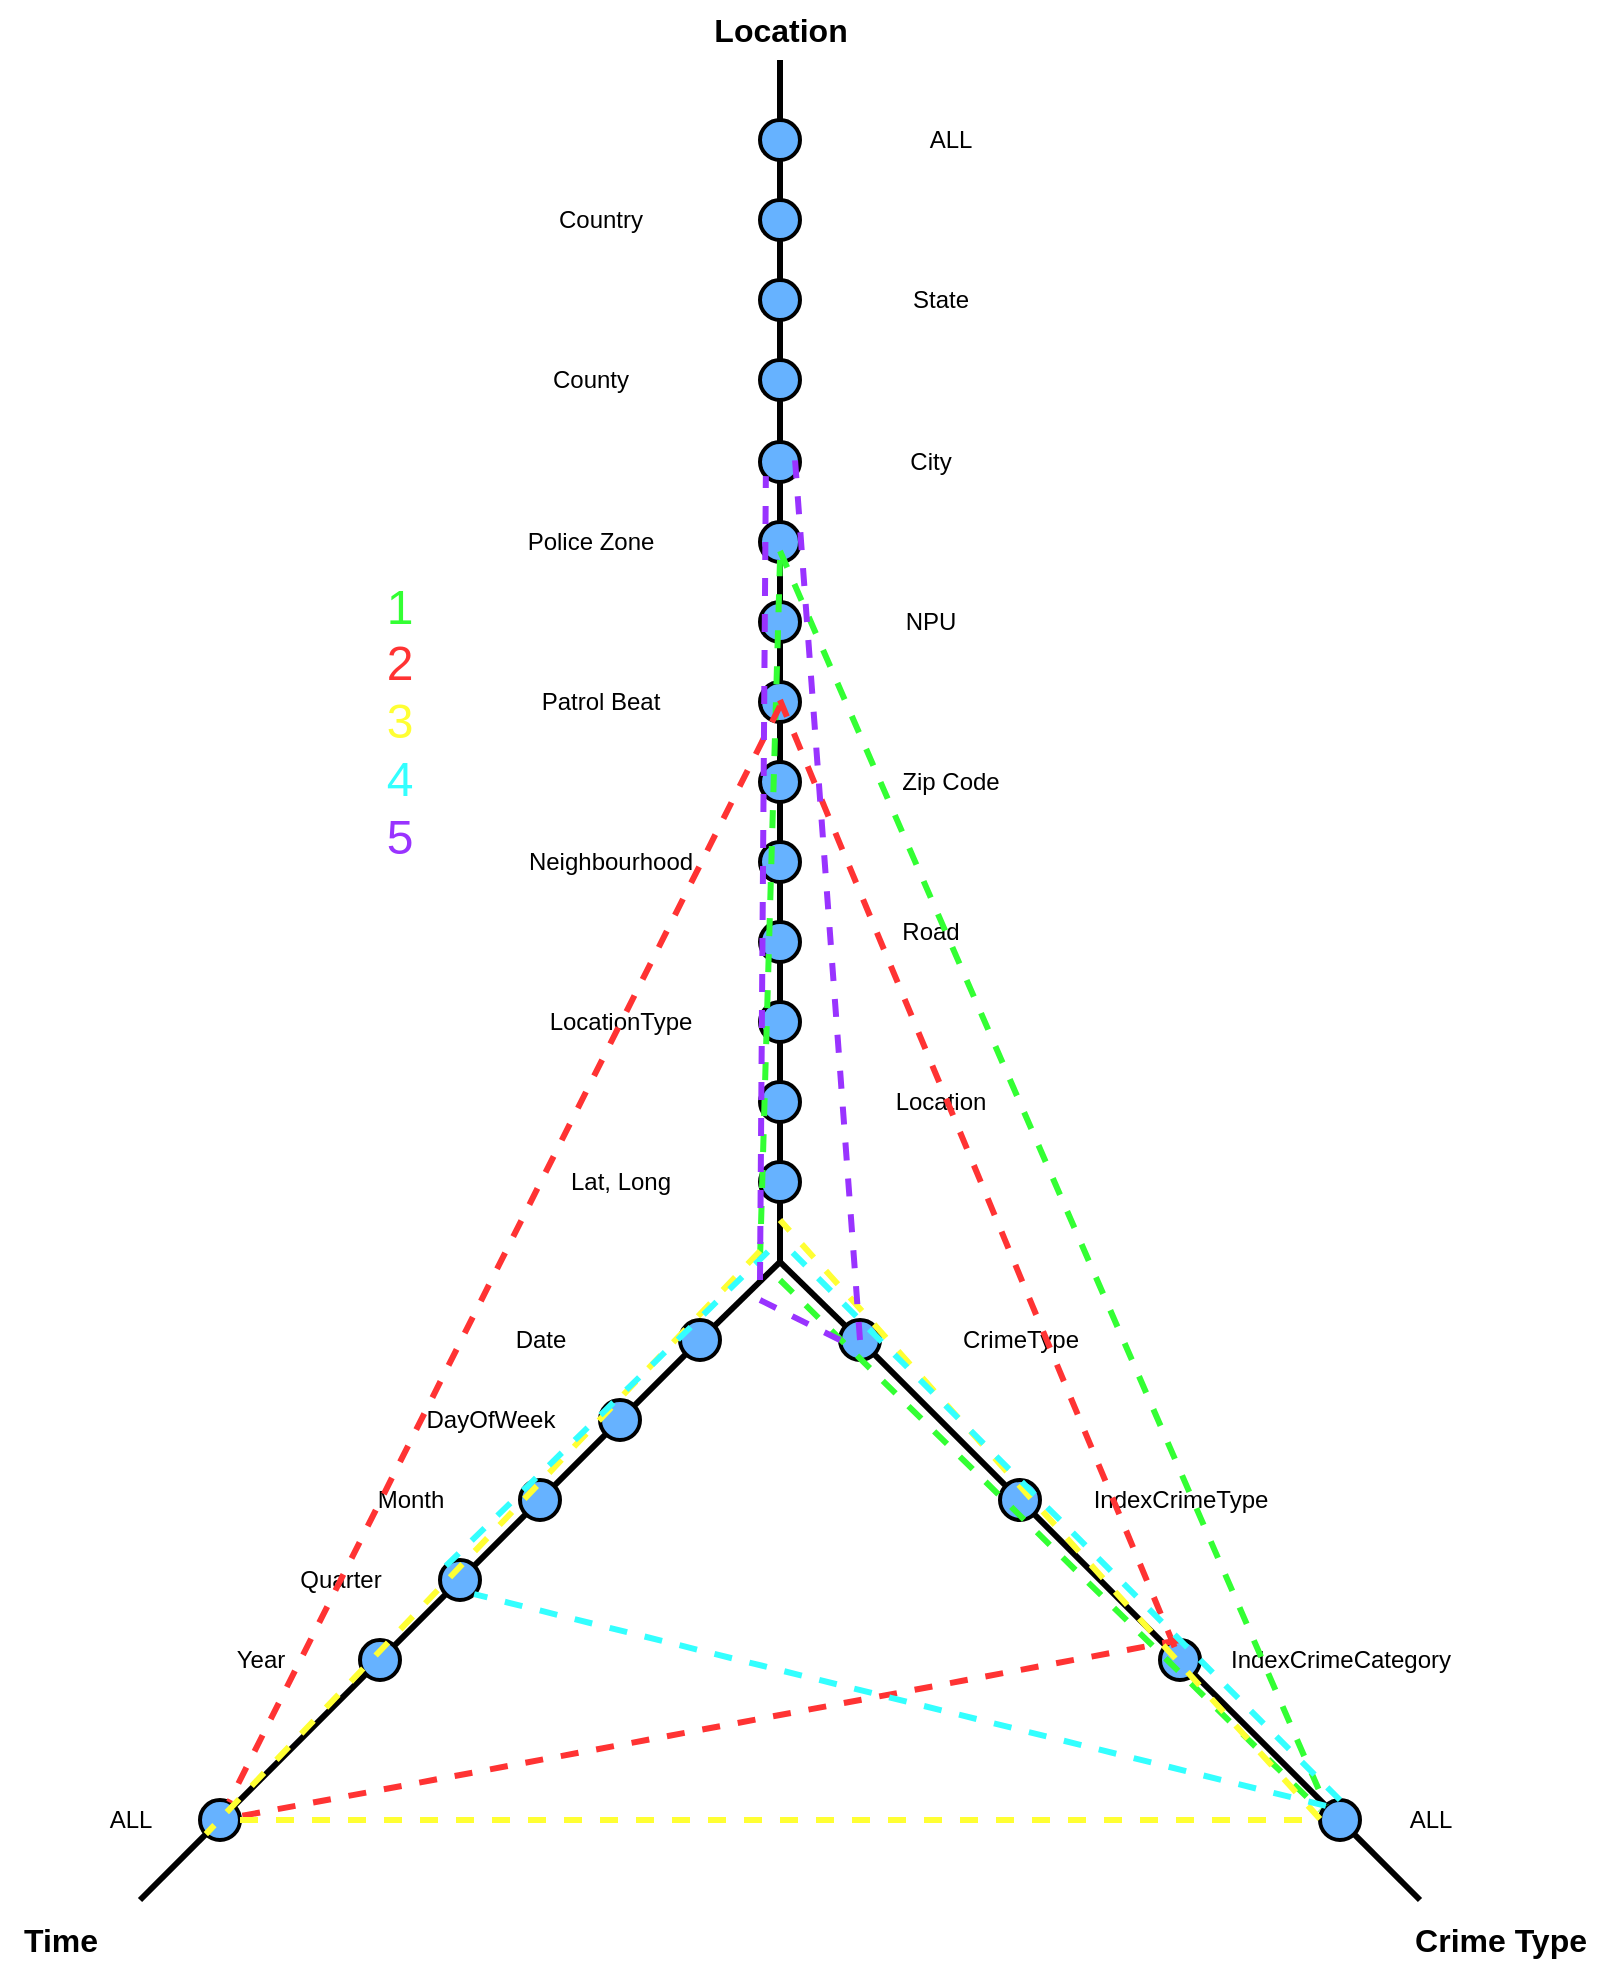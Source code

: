 <mxfile version="21.1.8" type="device">
  <diagram name="Page-1" id="-0K0fuSggcLzKcc7sNIS">
    <mxGraphModel dx="1434" dy="707" grid="1" gridSize="10" guides="1" tooltips="1" connect="1" arrows="1" fold="1" page="1" pageScale="1" pageWidth="850" pageHeight="1100" math="0" shadow="0">
      <root>
        <mxCell id="0" />
        <mxCell id="1" parent="0" />
        <mxCell id="j_SpmWhgk5WJetYd-jSJ-1" value="" style="endArrow=none;html=1;rounded=0;strokeWidth=3;" parent="1" source="lLyF7Y7iA03ba4o-efZi-3" edge="1">
          <mxGeometry width="50" height="50" relative="1" as="geometry">
            <mxPoint x="400" y="641" as="sourcePoint" />
            <mxPoint x="400" y="40" as="targetPoint" />
          </mxGeometry>
        </mxCell>
        <mxCell id="j_SpmWhgk5WJetYd-jSJ-2" value="" style="endArrow=none;html=1;rounded=0;strokeWidth=3;" parent="1" source="j_SpmWhgk5WJetYd-jSJ-35" edge="1">
          <mxGeometry width="50" height="50" relative="1" as="geometry">
            <mxPoint x="400" y="641" as="sourcePoint" />
            <mxPoint x="720" y="960" as="targetPoint" />
          </mxGeometry>
        </mxCell>
        <mxCell id="j_SpmWhgk5WJetYd-jSJ-3" value="" style="endArrow=none;html=1;rounded=0;strokeWidth=3;" parent="1" source="j_SpmWhgk5WJetYd-jSJ-49" edge="1">
          <mxGeometry width="50" height="50" relative="1" as="geometry">
            <mxPoint x="400" y="641" as="sourcePoint" />
            <mxPoint x="80" y="960" as="targetPoint" />
          </mxGeometry>
        </mxCell>
        <mxCell id="j_SpmWhgk5WJetYd-jSJ-30" value="" style="endArrow=none;html=1;rounded=0;strokeWidth=3;" parent="1" target="j_SpmWhgk5WJetYd-jSJ-20" edge="1">
          <mxGeometry width="50" height="50" relative="1" as="geometry">
            <mxPoint x="400" y="641" as="sourcePoint" />
            <mxPoint x="720" y="960" as="targetPoint" />
          </mxGeometry>
        </mxCell>
        <mxCell id="j_SpmWhgk5WJetYd-jSJ-20" value="" style="ellipse;whiteSpace=wrap;html=1;aspect=fixed;fillColor=#66B2FF;strokeWidth=2;direction=west;" parent="1" vertex="1">
          <mxGeometry x="430" y="670" width="20" height="20" as="geometry" />
        </mxCell>
        <mxCell id="j_SpmWhgk5WJetYd-jSJ-32" value="" style="endArrow=none;html=1;rounded=0;strokeWidth=3;" parent="1" source="j_SpmWhgk5WJetYd-jSJ-20" target="j_SpmWhgk5WJetYd-jSJ-31" edge="1">
          <mxGeometry width="50" height="50" relative="1" as="geometry">
            <mxPoint x="447" y="687" as="sourcePoint" />
            <mxPoint x="720" y="960" as="targetPoint" />
          </mxGeometry>
        </mxCell>
        <mxCell id="j_SpmWhgk5WJetYd-jSJ-31" value="" style="ellipse;whiteSpace=wrap;html=1;aspect=fixed;fillColor=#66B2FF;strokeWidth=2;direction=west;" parent="1" vertex="1">
          <mxGeometry x="510" y="750" width="20" height="20" as="geometry" />
        </mxCell>
        <mxCell id="j_SpmWhgk5WJetYd-jSJ-34" value="" style="endArrow=none;html=1;rounded=0;strokeWidth=3;" parent="1" source="j_SpmWhgk5WJetYd-jSJ-31" target="j_SpmWhgk5WJetYd-jSJ-33" edge="1">
          <mxGeometry width="50" height="50" relative="1" as="geometry">
            <mxPoint x="527" y="767" as="sourcePoint" />
            <mxPoint x="720" y="960" as="targetPoint" />
          </mxGeometry>
        </mxCell>
        <mxCell id="j_SpmWhgk5WJetYd-jSJ-33" value="" style="ellipse;whiteSpace=wrap;html=1;aspect=fixed;fillColor=#66B2FF;strokeWidth=2;direction=west;" parent="1" vertex="1">
          <mxGeometry x="590" y="830" width="20" height="20" as="geometry" />
        </mxCell>
        <mxCell id="j_SpmWhgk5WJetYd-jSJ-38" value="" style="endArrow=none;html=1;rounded=0;strokeWidth=3;" parent="1" source="j_SpmWhgk5WJetYd-jSJ-33" target="j_SpmWhgk5WJetYd-jSJ-35" edge="1">
          <mxGeometry width="50" height="50" relative="1" as="geometry">
            <mxPoint x="607" y="847" as="sourcePoint" />
            <mxPoint x="720" y="960" as="targetPoint" />
          </mxGeometry>
        </mxCell>
        <mxCell id="j_SpmWhgk5WJetYd-jSJ-35" value="" style="ellipse;whiteSpace=wrap;html=1;aspect=fixed;fillColor=#66B2FF;strokeWidth=2;direction=west;" parent="1" vertex="1">
          <mxGeometry x="670" y="910" width="20" height="20" as="geometry" />
        </mxCell>
        <mxCell id="j_SpmWhgk5WJetYd-jSJ-40" value="" style="endArrow=none;html=1;rounded=0;strokeWidth=3;" parent="1" target="j_SpmWhgk5WJetYd-jSJ-39" edge="1">
          <mxGeometry width="50" height="50" relative="1" as="geometry">
            <mxPoint x="400" y="641" as="sourcePoint" />
            <mxPoint x="80" y="960" as="targetPoint" />
          </mxGeometry>
        </mxCell>
        <mxCell id="j_SpmWhgk5WJetYd-jSJ-39" value="" style="ellipse;whiteSpace=wrap;html=1;aspect=fixed;fillColor=#66B2FF;strokeWidth=2;direction=west;" parent="1" vertex="1">
          <mxGeometry x="350" y="670" width="20" height="20" as="geometry" />
        </mxCell>
        <mxCell id="j_SpmWhgk5WJetYd-jSJ-42" value="" style="endArrow=none;html=1;rounded=0;strokeWidth=3;" parent="1" source="j_SpmWhgk5WJetYd-jSJ-45" target="j_SpmWhgk5WJetYd-jSJ-41" edge="1">
          <mxGeometry width="50" height="50" relative="1" as="geometry">
            <mxPoint x="353" y="687" as="sourcePoint" />
            <mxPoint x="80" y="960" as="targetPoint" />
          </mxGeometry>
        </mxCell>
        <mxCell id="j_SpmWhgk5WJetYd-jSJ-41" value="" style="ellipse;whiteSpace=wrap;html=1;aspect=fixed;fillColor=#66B2FF;strokeWidth=2;direction=west;" parent="1" vertex="1">
          <mxGeometry x="270" y="750" width="20" height="20" as="geometry" />
        </mxCell>
        <mxCell id="j_SpmWhgk5WJetYd-jSJ-44" value="" style="endArrow=none;html=1;rounded=0;strokeWidth=3;" parent="1" source="j_SpmWhgk5WJetYd-jSJ-47" target="j_SpmWhgk5WJetYd-jSJ-43" edge="1">
          <mxGeometry width="50" height="50" relative="1" as="geometry">
            <mxPoint x="273" y="767" as="sourcePoint" />
            <mxPoint x="80" y="960" as="targetPoint" />
          </mxGeometry>
        </mxCell>
        <mxCell id="j_SpmWhgk5WJetYd-jSJ-43" value="" style="ellipse;whiteSpace=wrap;html=1;aspect=fixed;fillColor=#66B2FF;strokeWidth=2;direction=west;" parent="1" vertex="1">
          <mxGeometry x="190" y="830" width="20" height="20" as="geometry" />
        </mxCell>
        <mxCell id="j_SpmWhgk5WJetYd-jSJ-46" value="" style="endArrow=none;html=1;rounded=0;strokeWidth=3;" parent="1" source="j_SpmWhgk5WJetYd-jSJ-39" target="j_SpmWhgk5WJetYd-jSJ-45" edge="1">
          <mxGeometry width="50" height="50" relative="1" as="geometry">
            <mxPoint x="353" y="687" as="sourcePoint" />
            <mxPoint x="287" y="753" as="targetPoint" />
          </mxGeometry>
        </mxCell>
        <mxCell id="j_SpmWhgk5WJetYd-jSJ-45" value="" style="ellipse;whiteSpace=wrap;html=1;aspect=fixed;fillColor=#66B2FF;strokeWidth=2;direction=west;" parent="1" vertex="1">
          <mxGeometry x="310" y="710" width="20" height="20" as="geometry" />
        </mxCell>
        <mxCell id="j_SpmWhgk5WJetYd-jSJ-48" value="" style="endArrow=none;html=1;rounded=0;strokeWidth=3;" parent="1" source="j_SpmWhgk5WJetYd-jSJ-41" target="j_SpmWhgk5WJetYd-jSJ-47" edge="1">
          <mxGeometry width="50" height="50" relative="1" as="geometry">
            <mxPoint x="273" y="767" as="sourcePoint" />
            <mxPoint x="207" y="833" as="targetPoint" />
          </mxGeometry>
        </mxCell>
        <mxCell id="j_SpmWhgk5WJetYd-jSJ-47" value="" style="ellipse;whiteSpace=wrap;html=1;aspect=fixed;fillColor=#66B2FF;strokeWidth=2;direction=west;" parent="1" vertex="1">
          <mxGeometry x="230" y="790" width="20" height="20" as="geometry" />
        </mxCell>
        <mxCell id="j_SpmWhgk5WJetYd-jSJ-50" value="" style="endArrow=none;html=1;rounded=0;strokeWidth=3;" parent="1" source="j_SpmWhgk5WJetYd-jSJ-43" target="j_SpmWhgk5WJetYd-jSJ-49" edge="1">
          <mxGeometry width="50" height="50" relative="1" as="geometry">
            <mxPoint x="193" y="847" as="sourcePoint" />
            <mxPoint x="80" y="960" as="targetPoint" />
          </mxGeometry>
        </mxCell>
        <mxCell id="j_SpmWhgk5WJetYd-jSJ-49" value="" style="ellipse;whiteSpace=wrap;html=1;aspect=fixed;fillColor=#66B2FF;strokeWidth=2;direction=west;" parent="1" vertex="1">
          <mxGeometry x="110" y="910" width="20" height="20" as="geometry" />
        </mxCell>
        <mxCell id="j_SpmWhgk5WJetYd-jSJ-53" value="ALL" style="text;html=1;align=center;verticalAlign=middle;resizable=0;points=[];autosize=1;strokeColor=none;fillColor=none;" parent="1" vertex="1">
          <mxGeometry x="465" y="64.5" width="40" height="30" as="geometry" />
        </mxCell>
        <mxCell id="j_SpmWhgk5WJetYd-jSJ-54" value="Country" style="text;html=1;align=center;verticalAlign=middle;resizable=0;points=[];autosize=1;strokeColor=none;fillColor=none;" parent="1" vertex="1">
          <mxGeometry x="275" y="105" width="70" height="30" as="geometry" />
        </mxCell>
        <mxCell id="j_SpmWhgk5WJetYd-jSJ-55" value="State" style="text;html=1;align=center;verticalAlign=middle;resizable=0;points=[];autosize=1;strokeColor=none;fillColor=none;" parent="1" vertex="1">
          <mxGeometry x="455" y="144.5" width="50" height="30" as="geometry" />
        </mxCell>
        <mxCell id="j_SpmWhgk5WJetYd-jSJ-56" value="County" style="text;html=1;align=center;verticalAlign=middle;resizable=0;points=[];autosize=1;strokeColor=none;fillColor=none;" parent="1" vertex="1">
          <mxGeometry x="275" y="185" width="60" height="30" as="geometry" />
        </mxCell>
        <mxCell id="j_SpmWhgk5WJetYd-jSJ-57" value="City" style="text;html=1;align=center;verticalAlign=middle;resizable=0;points=[];autosize=1;strokeColor=none;fillColor=none;" parent="1" vertex="1">
          <mxGeometry x="455" y="225.5" width="40" height="30" as="geometry" />
        </mxCell>
        <mxCell id="j_SpmWhgk5WJetYd-jSJ-58" value="NPU" style="text;html=1;align=center;verticalAlign=middle;resizable=0;points=[];autosize=1;strokeColor=none;fillColor=none;" parent="1" vertex="1">
          <mxGeometry x="450" y="305.5" width="50" height="30" as="geometry" />
        </mxCell>
        <mxCell id="j_SpmWhgk5WJetYd-jSJ-59" value="Zip Code" style="text;html=1;align=center;verticalAlign=middle;resizable=0;points=[];autosize=1;strokeColor=none;fillColor=none;" parent="1" vertex="1">
          <mxGeometry x="450" y="386" width="70" height="30" as="geometry" />
        </mxCell>
        <mxCell id="j_SpmWhgk5WJetYd-jSJ-60" value="Neighbourhood" style="text;html=1;align=center;verticalAlign=middle;resizable=0;points=[];autosize=1;strokeColor=none;fillColor=none;" parent="1" vertex="1">
          <mxGeometry x="260" y="426" width="110" height="30" as="geometry" />
        </mxCell>
        <mxCell id="j_SpmWhgk5WJetYd-jSJ-61" value="LocationType" style="text;html=1;align=center;verticalAlign=middle;resizable=0;points=[];autosize=1;strokeColor=none;fillColor=none;" parent="1" vertex="1">
          <mxGeometry x="275" y="506" width="90" height="30" as="geometry" />
        </mxCell>
        <mxCell id="j_SpmWhgk5WJetYd-jSJ-62" value="Location" style="text;html=1;align=center;verticalAlign=middle;resizable=0;points=[];autosize=1;strokeColor=none;fillColor=none;" parent="1" vertex="1">
          <mxGeometry x="445" y="546" width="70" height="30" as="geometry" />
        </mxCell>
        <mxCell id="j_SpmWhgk5WJetYd-jSJ-63" value="Lat, Long" style="text;html=1;align=center;verticalAlign=middle;resizable=0;points=[];autosize=1;strokeColor=none;fillColor=none;" parent="1" vertex="1">
          <mxGeometry x="285" y="586" width="70" height="30" as="geometry" />
        </mxCell>
        <mxCell id="j_SpmWhgk5WJetYd-jSJ-64" value="&lt;font style=&quot;font-size: 16px;&quot;&gt;&lt;b&gt;Location&lt;/b&gt;&lt;/font&gt;" style="text;html=1;align=center;verticalAlign=middle;resizable=0;points=[];autosize=1;strokeColor=none;fillColor=none;" parent="1" vertex="1">
          <mxGeometry x="355" y="10" width="90" height="30" as="geometry" />
        </mxCell>
        <mxCell id="j_SpmWhgk5WJetYd-jSJ-66" value="" style="endArrow=none;html=1;rounded=0;strokeWidth=3;" parent="1" target="j_SpmWhgk5WJetYd-jSJ-65" edge="1">
          <mxGeometry width="50" height="50" relative="1" as="geometry">
            <mxPoint x="400" y="641" as="sourcePoint" />
            <mxPoint x="400" y="80" as="targetPoint" />
          </mxGeometry>
        </mxCell>
        <mxCell id="j_SpmWhgk5WJetYd-jSJ-65" value="" style="ellipse;whiteSpace=wrap;html=1;aspect=fixed;fillColor=#66B2FF;strokeWidth=2;" parent="1" vertex="1">
          <mxGeometry x="390" y="150" width="20" height="20" as="geometry" />
        </mxCell>
        <mxCell id="j_SpmWhgk5WJetYd-jSJ-68" value="" style="endArrow=none;html=1;rounded=0;strokeWidth=3;" parent="1" source="j_SpmWhgk5WJetYd-jSJ-65" target="j_SpmWhgk5WJetYd-jSJ-67" edge="1">
          <mxGeometry width="50" height="50" relative="1" as="geometry">
            <mxPoint x="400" y="150" as="sourcePoint" />
            <mxPoint x="400" y="80" as="targetPoint" />
          </mxGeometry>
        </mxCell>
        <mxCell id="j_SpmWhgk5WJetYd-jSJ-67" value="" style="ellipse;whiteSpace=wrap;html=1;aspect=fixed;fillColor=#66B2FF;strokeWidth=2;" parent="1" vertex="1">
          <mxGeometry x="390" y="110" width="20" height="20" as="geometry" />
        </mxCell>
        <mxCell id="j_SpmWhgk5WJetYd-jSJ-15" value="" style="ellipse;whiteSpace=wrap;html=1;aspect=fixed;fillColor=#66B2FF;strokeWidth=2;" parent="1" vertex="1">
          <mxGeometry x="390" y="190" width="20" height="20" as="geometry" />
        </mxCell>
        <mxCell id="j_SpmWhgk5WJetYd-jSJ-14" value="" style="ellipse;whiteSpace=wrap;html=1;aspect=fixed;fillColor=#66B2FF;strokeWidth=2;" parent="1" vertex="1">
          <mxGeometry x="390" y="231" width="20" height="20" as="geometry" />
        </mxCell>
        <mxCell id="j_SpmWhgk5WJetYd-jSJ-13" value="" style="ellipse;whiteSpace=wrap;html=1;aspect=fixed;fillColor=#66B2FF;strokeWidth=2;" parent="1" vertex="1">
          <mxGeometry x="390" y="271" width="20" height="20" as="geometry" />
        </mxCell>
        <mxCell id="j_SpmWhgk5WJetYd-jSJ-7" value="" style="ellipse;whiteSpace=wrap;html=1;aspect=fixed;fillColor=#66B2FF;strokeWidth=2;" parent="1" vertex="1">
          <mxGeometry x="390" y="311" width="20" height="20" as="geometry" />
        </mxCell>
        <mxCell id="j_SpmWhgk5WJetYd-jSJ-11" value="" style="ellipse;whiteSpace=wrap;html=1;aspect=fixed;fillColor=#66B2FF;strokeWidth=2;" parent="1" vertex="1">
          <mxGeometry x="390" y="351" width="20" height="20" as="geometry" />
        </mxCell>
        <mxCell id="j_SpmWhgk5WJetYd-jSJ-6" value="" style="ellipse;whiteSpace=wrap;html=1;aspect=fixed;fillColor=#66B2FF;strokeWidth=2;" parent="1" vertex="1">
          <mxGeometry x="390" y="391" width="20" height="20" as="geometry" />
        </mxCell>
        <mxCell id="j_SpmWhgk5WJetYd-jSJ-10" value="" style="ellipse;whiteSpace=wrap;html=1;aspect=fixed;fillColor=#66B2FF;strokeWidth=2;" parent="1" vertex="1">
          <mxGeometry x="390" y="431" width="20" height="20" as="geometry" />
        </mxCell>
        <mxCell id="j_SpmWhgk5WJetYd-jSJ-5" value="" style="ellipse;whiteSpace=wrap;html=1;aspect=fixed;fillColor=#66B2FF;strokeWidth=2;" parent="1" vertex="1">
          <mxGeometry x="390" y="471" width="20" height="20" as="geometry" />
        </mxCell>
        <mxCell id="j_SpmWhgk5WJetYd-jSJ-9" value="" style="ellipse;whiteSpace=wrap;html=1;aspect=fixed;fillColor=#66B2FF;strokeWidth=2;" parent="1" vertex="1">
          <mxGeometry x="390" y="511" width="20" height="20" as="geometry" />
        </mxCell>
        <mxCell id="j_SpmWhgk5WJetYd-jSJ-8" value="" style="ellipse;whiteSpace=wrap;html=1;aspect=fixed;fillColor=#66B2FF;strokeWidth=2;" parent="1" vertex="1">
          <mxGeometry x="390" y="591" width="20" height="20" as="geometry" />
        </mxCell>
        <mxCell id="j_SpmWhgk5WJetYd-jSJ-4" value="" style="ellipse;whiteSpace=wrap;html=1;aspect=fixed;fillColor=#66B2FF;strokeWidth=2;" parent="1" vertex="1">
          <mxGeometry x="390" y="551" width="20" height="20" as="geometry" />
        </mxCell>
        <mxCell id="j_SpmWhgk5WJetYd-jSJ-70" value="Patrol Beat" style="text;html=1;align=center;verticalAlign=middle;resizable=0;points=[];autosize=1;strokeColor=none;fillColor=none;" parent="1" vertex="1">
          <mxGeometry x="270" y="346" width="80" height="30" as="geometry" />
        </mxCell>
        <mxCell id="j_SpmWhgk5WJetYd-jSJ-71" value="Police Zone" style="text;html=1;align=center;verticalAlign=middle;resizable=0;points=[];autosize=1;strokeColor=none;fillColor=none;" parent="1" vertex="1">
          <mxGeometry x="260" y="266" width="90" height="30" as="geometry" />
        </mxCell>
        <mxCell id="j_SpmWhgk5WJetYd-jSJ-72" value="CrimeType" style="text;html=1;align=center;verticalAlign=middle;resizable=0;points=[];autosize=1;strokeColor=none;fillColor=none;" parent="1" vertex="1">
          <mxGeometry x="480" y="665" width="80" height="30" as="geometry" />
        </mxCell>
        <mxCell id="j_SpmWhgk5WJetYd-jSJ-73" value="IndexCrimeType" style="text;html=1;align=center;verticalAlign=middle;resizable=0;points=[];autosize=1;strokeColor=none;fillColor=none;" parent="1" vertex="1">
          <mxGeometry x="545" y="745" width="110" height="30" as="geometry" />
        </mxCell>
        <mxCell id="j_SpmWhgk5WJetYd-jSJ-74" value="IndexCrimeCategory" style="text;html=1;align=center;verticalAlign=middle;resizable=0;points=[];autosize=1;strokeColor=none;fillColor=none;" parent="1" vertex="1">
          <mxGeometry x="615" y="825" width="130" height="30" as="geometry" />
        </mxCell>
        <mxCell id="j_SpmWhgk5WJetYd-jSJ-75" value="ALL" style="text;html=1;align=center;verticalAlign=middle;resizable=0;points=[];autosize=1;strokeColor=none;fillColor=none;" parent="1" vertex="1">
          <mxGeometry x="705" y="905" width="40" height="30" as="geometry" />
        </mxCell>
        <mxCell id="j_SpmWhgk5WJetYd-jSJ-76" value="Date" style="text;html=1;align=center;verticalAlign=middle;resizable=0;points=[];autosize=1;strokeColor=none;fillColor=none;" parent="1" vertex="1">
          <mxGeometry x="255" y="665" width="50" height="30" as="geometry" />
        </mxCell>
        <mxCell id="j_SpmWhgk5WJetYd-jSJ-77" value="DayOfWeek" style="text;html=1;align=center;verticalAlign=middle;resizable=0;points=[];autosize=1;strokeColor=none;fillColor=none;" parent="1" vertex="1">
          <mxGeometry x="210" y="705" width="90" height="30" as="geometry" />
        </mxCell>
        <mxCell id="j_SpmWhgk5WJetYd-jSJ-78" value="Month" style="text;html=1;align=center;verticalAlign=middle;resizable=0;points=[];autosize=1;strokeColor=none;fillColor=none;" parent="1" vertex="1">
          <mxGeometry x="185" y="745" width="60" height="30" as="geometry" />
        </mxCell>
        <mxCell id="j_SpmWhgk5WJetYd-jSJ-79" value="Quarter" style="text;html=1;align=center;verticalAlign=middle;resizable=0;points=[];autosize=1;strokeColor=none;fillColor=none;" parent="1" vertex="1">
          <mxGeometry x="150" y="785" width="60" height="30" as="geometry" />
        </mxCell>
        <mxCell id="j_SpmWhgk5WJetYd-jSJ-80" value="Year" style="text;html=1;align=center;verticalAlign=middle;resizable=0;points=[];autosize=1;strokeColor=none;fillColor=none;" parent="1" vertex="1">
          <mxGeometry x="115" y="825" width="50" height="30" as="geometry" />
        </mxCell>
        <mxCell id="j_SpmWhgk5WJetYd-jSJ-81" value="ALL" style="text;html=1;align=center;verticalAlign=middle;resizable=0;points=[];autosize=1;strokeColor=none;fillColor=none;" parent="1" vertex="1">
          <mxGeometry x="55" y="905" width="40" height="30" as="geometry" />
        </mxCell>
        <mxCell id="j_SpmWhgk5WJetYd-jSJ-82" value="&lt;b&gt;&lt;font style=&quot;font-size: 16px;&quot;&gt;Time&lt;/font&gt;&lt;/b&gt;" style="text;html=1;align=center;verticalAlign=middle;resizable=0;points=[];autosize=1;strokeColor=none;fillColor=none;" parent="1" vertex="1">
          <mxGeometry x="10" y="965" width="60" height="30" as="geometry" />
        </mxCell>
        <mxCell id="j_SpmWhgk5WJetYd-jSJ-83" value="&lt;font style=&quot;font-size: 16px;&quot;&gt;&lt;b&gt;Crime Type&lt;/b&gt;&lt;/font&gt;" style="text;html=1;align=center;verticalAlign=middle;resizable=0;points=[];autosize=1;strokeColor=none;fillColor=none;" parent="1" vertex="1">
          <mxGeometry x="705" y="965" width="110" height="30" as="geometry" />
        </mxCell>
        <mxCell id="lLyF7Y7iA03ba4o-efZi-4" value="" style="endArrow=none;html=1;rounded=0;strokeWidth=3;" parent="1" source="j_SpmWhgk5WJetYd-jSJ-67" target="lLyF7Y7iA03ba4o-efZi-3" edge="1">
          <mxGeometry width="50" height="50" relative="1" as="geometry">
            <mxPoint x="400" y="110" as="sourcePoint" />
            <mxPoint x="400" y="-10" as="targetPoint" />
          </mxGeometry>
        </mxCell>
        <mxCell id="lLyF7Y7iA03ba4o-efZi-3" value="" style="ellipse;whiteSpace=wrap;html=1;aspect=fixed;fillColor=#66B2FF;strokeWidth=2;" parent="1" vertex="1">
          <mxGeometry x="390" y="70" width="20" height="20" as="geometry" />
        </mxCell>
        <mxCell id="lLyF7Y7iA03ba4o-efZi-5" value="Road" style="text;html=1;align=center;verticalAlign=middle;resizable=0;points=[];autosize=1;strokeColor=none;fillColor=none;" parent="1" vertex="1">
          <mxGeometry x="450" y="461" width="50" height="30" as="geometry" />
        </mxCell>
        <mxCell id="lLyF7Y7iA03ba4o-efZi-6" value="&lt;font style=&quot;font-size: 24px;&quot;&gt;&lt;span style=&quot;&quot;&gt;&lt;font color=&quot;#33ff33&quot;&gt;1&lt;/font&gt;&lt;/span&gt;&lt;br&gt;&lt;font style=&quot;font-size: 24px;&quot;&gt;&lt;font color=&quot;#ff3333&quot;&gt;2&lt;br&gt;&lt;/font&gt;&lt;font color=&quot;#ffff33&quot;&gt;3&lt;/font&gt;&lt;br&gt;&lt;font color=&quot;#33ffff&quot;&gt;4&lt;/font&gt;&lt;br&gt;&lt;font color=&quot;#9933ff&quot;&gt;5&lt;/font&gt;&lt;br&gt;&lt;/font&gt;&lt;/font&gt;" style="text;html=1;strokeColor=none;fillColor=none;align=center;verticalAlign=middle;whiteSpace=wrap;rounded=0;" parent="1" vertex="1">
          <mxGeometry x="180" y="281" width="60" height="180" as="geometry" />
        </mxCell>
        <mxCell id="lLyF7Y7iA03ba4o-efZi-9" value="" style="endArrow=none;dashed=1;html=1;rounded=0;entryX=1;entryY=1;entryDx=0;entryDy=0;strokeWidth=3;fillColor=#60a917;strokeColor=#33FF33;" parent="1" target="j_SpmWhgk5WJetYd-jSJ-35" edge="1">
          <mxGeometry width="50" height="50" relative="1" as="geometry">
            <mxPoint x="400" y="285.5" as="sourcePoint" />
            <mxPoint x="520" y="225.5" as="targetPoint" />
          </mxGeometry>
        </mxCell>
        <mxCell id="lLyF7Y7iA03ba4o-efZi-10" value="" style="endArrow=none;dashed=1;html=1;rounded=0;strokeWidth=3;fillColor=#60a917;strokeColor=#33FF33;" parent="1" edge="1">
          <mxGeometry width="50" height="50" relative="1" as="geometry">
            <mxPoint x="400" y="650" as="sourcePoint" />
            <mxPoint x="670" y="915" as="targetPoint" />
          </mxGeometry>
        </mxCell>
        <mxCell id="lLyF7Y7iA03ba4o-efZi-11" value="" style="endArrow=none;dashed=1;html=1;rounded=0;strokeWidth=3;fillColor=#60a917;strokeColor=#33FF33;" parent="1" edge="1">
          <mxGeometry width="50" height="50" relative="1" as="geometry">
            <mxPoint x="390" y="640" as="sourcePoint" />
            <mxPoint x="400" y="290" as="targetPoint" />
          </mxGeometry>
        </mxCell>
        <mxCell id="ZpGG5nfuBjMQFuk-RRHA-1" value="" style="endArrow=none;dashed=1;html=1;rounded=0;strokeWidth=3;fillColor=#60a917;strokeColor=#FF3333;" edge="1" parent="1">
          <mxGeometry width="50" height="50" relative="1" as="geometry">
            <mxPoint x="400" y="360" as="sourcePoint" />
            <mxPoint x="600" y="840" as="targetPoint" />
          </mxGeometry>
        </mxCell>
        <mxCell id="ZpGG5nfuBjMQFuk-RRHA-2" value="" style="endArrow=none;dashed=1;html=1;rounded=0;strokeWidth=3;fillColor=#60a917;strokeColor=#FF3333;" edge="1" parent="1" target="j_SpmWhgk5WJetYd-jSJ-49">
          <mxGeometry width="50" height="50" relative="1" as="geometry">
            <mxPoint x="600" y="830" as="sourcePoint" />
            <mxPoint x="120" y="930" as="targetPoint" />
          </mxGeometry>
        </mxCell>
        <mxCell id="ZpGG5nfuBjMQFuk-RRHA-3" value="" style="endArrow=none;dashed=1;html=1;rounded=0;strokeWidth=3;fillColor=#60a917;strokeColor=#FF3333;" edge="1" parent="1" target="j_SpmWhgk5WJetYd-jSJ-49">
          <mxGeometry width="50" height="50" relative="1" as="geometry">
            <mxPoint x="400" y="363" as="sourcePoint" />
            <mxPoint x="-70" y="451" as="targetPoint" />
          </mxGeometry>
        </mxCell>
        <mxCell id="ZpGG5nfuBjMQFuk-RRHA-4" value="" style="endArrow=none;dashed=1;html=1;rounded=0;strokeWidth=3;strokeColor=#FFFF33;" edge="1" parent="1" source="j_SpmWhgk5WJetYd-jSJ-49" target="j_SpmWhgk5WJetYd-jSJ-35">
          <mxGeometry width="50" height="50" relative="1" as="geometry">
            <mxPoint x="230" y="985" as="sourcePoint" />
            <mxPoint x="530" y="950" as="targetPoint" />
          </mxGeometry>
        </mxCell>
        <mxCell id="ZpGG5nfuBjMQFuk-RRHA-5" value="" style="endArrow=none;dashed=1;html=1;rounded=0;strokeWidth=3;strokeColor=#FFFF33;" edge="1" parent="1">
          <mxGeometry width="50" height="50" relative="1" as="geometry">
            <mxPoint x="670" y="919.5" as="sourcePoint" />
            <mxPoint x="400" y="620" as="targetPoint" />
          </mxGeometry>
        </mxCell>
        <mxCell id="ZpGG5nfuBjMQFuk-RRHA-6" value="" style="endArrow=none;dashed=1;html=1;rounded=0;strokeWidth=3;strokeColor=#FFFF33;entryX=1;entryY=0;entryDx=0;entryDy=0;" edge="1" parent="1" target="j_SpmWhgk5WJetYd-jSJ-49">
          <mxGeometry width="50" height="50" relative="1" as="geometry">
            <mxPoint x="390" y="635.5" as="sourcePoint" />
            <mxPoint x="120" y="346" as="targetPoint" />
          </mxGeometry>
        </mxCell>
        <mxCell id="ZpGG5nfuBjMQFuk-RRHA-7" value="" style="endArrow=none;dashed=1;html=1;rounded=0;strokeWidth=3;fillColor=#60a917;strokeColor=#33FFFF;exitX=1;exitY=1;exitDx=0;exitDy=0;entryX=0;entryY=0;entryDx=0;entryDy=0;" edge="1" parent="1" source="j_SpmWhgk5WJetYd-jSJ-35" target="j_SpmWhgk5WJetYd-jSJ-47">
          <mxGeometry width="50" height="50" relative="1" as="geometry">
            <mxPoint x="585" y="840" as="sourcePoint" />
            <mxPoint x="115" y="928" as="targetPoint" />
          </mxGeometry>
        </mxCell>
        <mxCell id="ZpGG5nfuBjMQFuk-RRHA-8" value="" style="endArrow=none;dashed=1;html=1;rounded=0;strokeWidth=3;fillColor=#60a917;strokeColor=#33FFFF;exitX=0.5;exitY=1;exitDx=0;exitDy=0;" edge="1" parent="1" source="j_SpmWhgk5WJetYd-jSJ-35">
          <mxGeometry width="50" height="50" relative="1" as="geometry">
            <mxPoint x="1098" y="516" as="sourcePoint" />
            <mxPoint x="400" y="630" as="targetPoint" />
          </mxGeometry>
        </mxCell>
        <mxCell id="ZpGG5nfuBjMQFuk-RRHA-9" value="" style="endArrow=none;dashed=1;html=1;rounded=0;strokeWidth=3;fillColor=#60a917;strokeColor=#33FFFF;exitX=1;exitY=1;exitDx=0;exitDy=0;" edge="1" parent="1" source="j_SpmWhgk5WJetYd-jSJ-47">
          <mxGeometry width="50" height="50" relative="1" as="geometry">
            <mxPoint x="120" y="920" as="sourcePoint" />
            <mxPoint x="400" y="630" as="targetPoint" />
          </mxGeometry>
        </mxCell>
        <mxCell id="ZpGG5nfuBjMQFuk-RRHA-10" value="" style="endArrow=none;dashed=1;html=1;rounded=0;strokeWidth=3;strokeColor=#9933FF;entryX=1;entryY=0;entryDx=0;entryDy=0;" edge="1" parent="1" target="j_SpmWhgk5WJetYd-jSJ-14">
          <mxGeometry width="50" height="50" relative="1" as="geometry">
            <mxPoint x="440" y="680" as="sourcePoint" />
            <mxPoint x="510" y="570" as="targetPoint" />
          </mxGeometry>
        </mxCell>
        <mxCell id="ZpGG5nfuBjMQFuk-RRHA-11" value="" style="endArrow=none;dashed=1;html=1;rounded=0;strokeWidth=3;strokeColor=#9933FF;entryX=0;entryY=1;entryDx=0;entryDy=0;" edge="1" parent="1" target="j_SpmWhgk5WJetYd-jSJ-14">
          <mxGeometry width="50" height="50" relative="1" as="geometry">
            <mxPoint x="390" y="650" as="sourcePoint" />
            <mxPoint x="120" y="251" as="targetPoint" />
          </mxGeometry>
        </mxCell>
        <mxCell id="ZpGG5nfuBjMQFuk-RRHA-12" value="" style="endArrow=none;dashed=1;html=1;rounded=0;strokeWidth=3;strokeColor=#9933FF;" edge="1" parent="1">
          <mxGeometry width="50" height="50" relative="1" as="geometry">
            <mxPoint x="390" y="660" as="sourcePoint" />
            <mxPoint x="430" y="680" as="targetPoint" />
          </mxGeometry>
        </mxCell>
      </root>
    </mxGraphModel>
  </diagram>
</mxfile>

